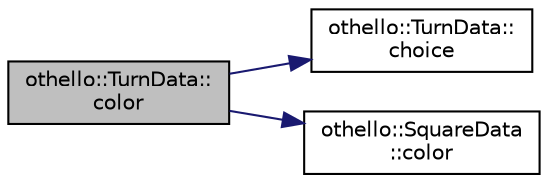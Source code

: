 digraph "othello::TurnData::color"
{
  edge [fontname="Helvetica",fontsize="10",labelfontname="Helvetica",labelfontsize="10"];
  node [fontname="Helvetica",fontsize="10",shape=record];
  rankdir="LR";
  Node1 [label="othello::TurnData::\lcolor",height=0.2,width=0.4,color="black", fillcolor="grey75", style="filled", fontcolor="black"];
  Node1 -> Node2 [color="midnightblue",fontsize="10",style="solid",fontname="Helvetica"];
  Node2 [label="othello::TurnData::\lchoice",height=0.2,width=0.4,color="black", fillcolor="white", style="filled",URL="$d7/d74/classothello_1_1_turn_data.html#a2ae8393e8c74ac39b2f8c732efe50309"];
  Node1 -> Node3 [color="midnightblue",fontsize="10",style="solid",fontname="Helvetica"];
  Node3 [label="othello::SquareData\l::color",height=0.2,width=0.4,color="black", fillcolor="white", style="filled",URL="$d3/de5/classothello_1_1_square_data.html#ad2d850b35872533a130929619844324d"];
}
